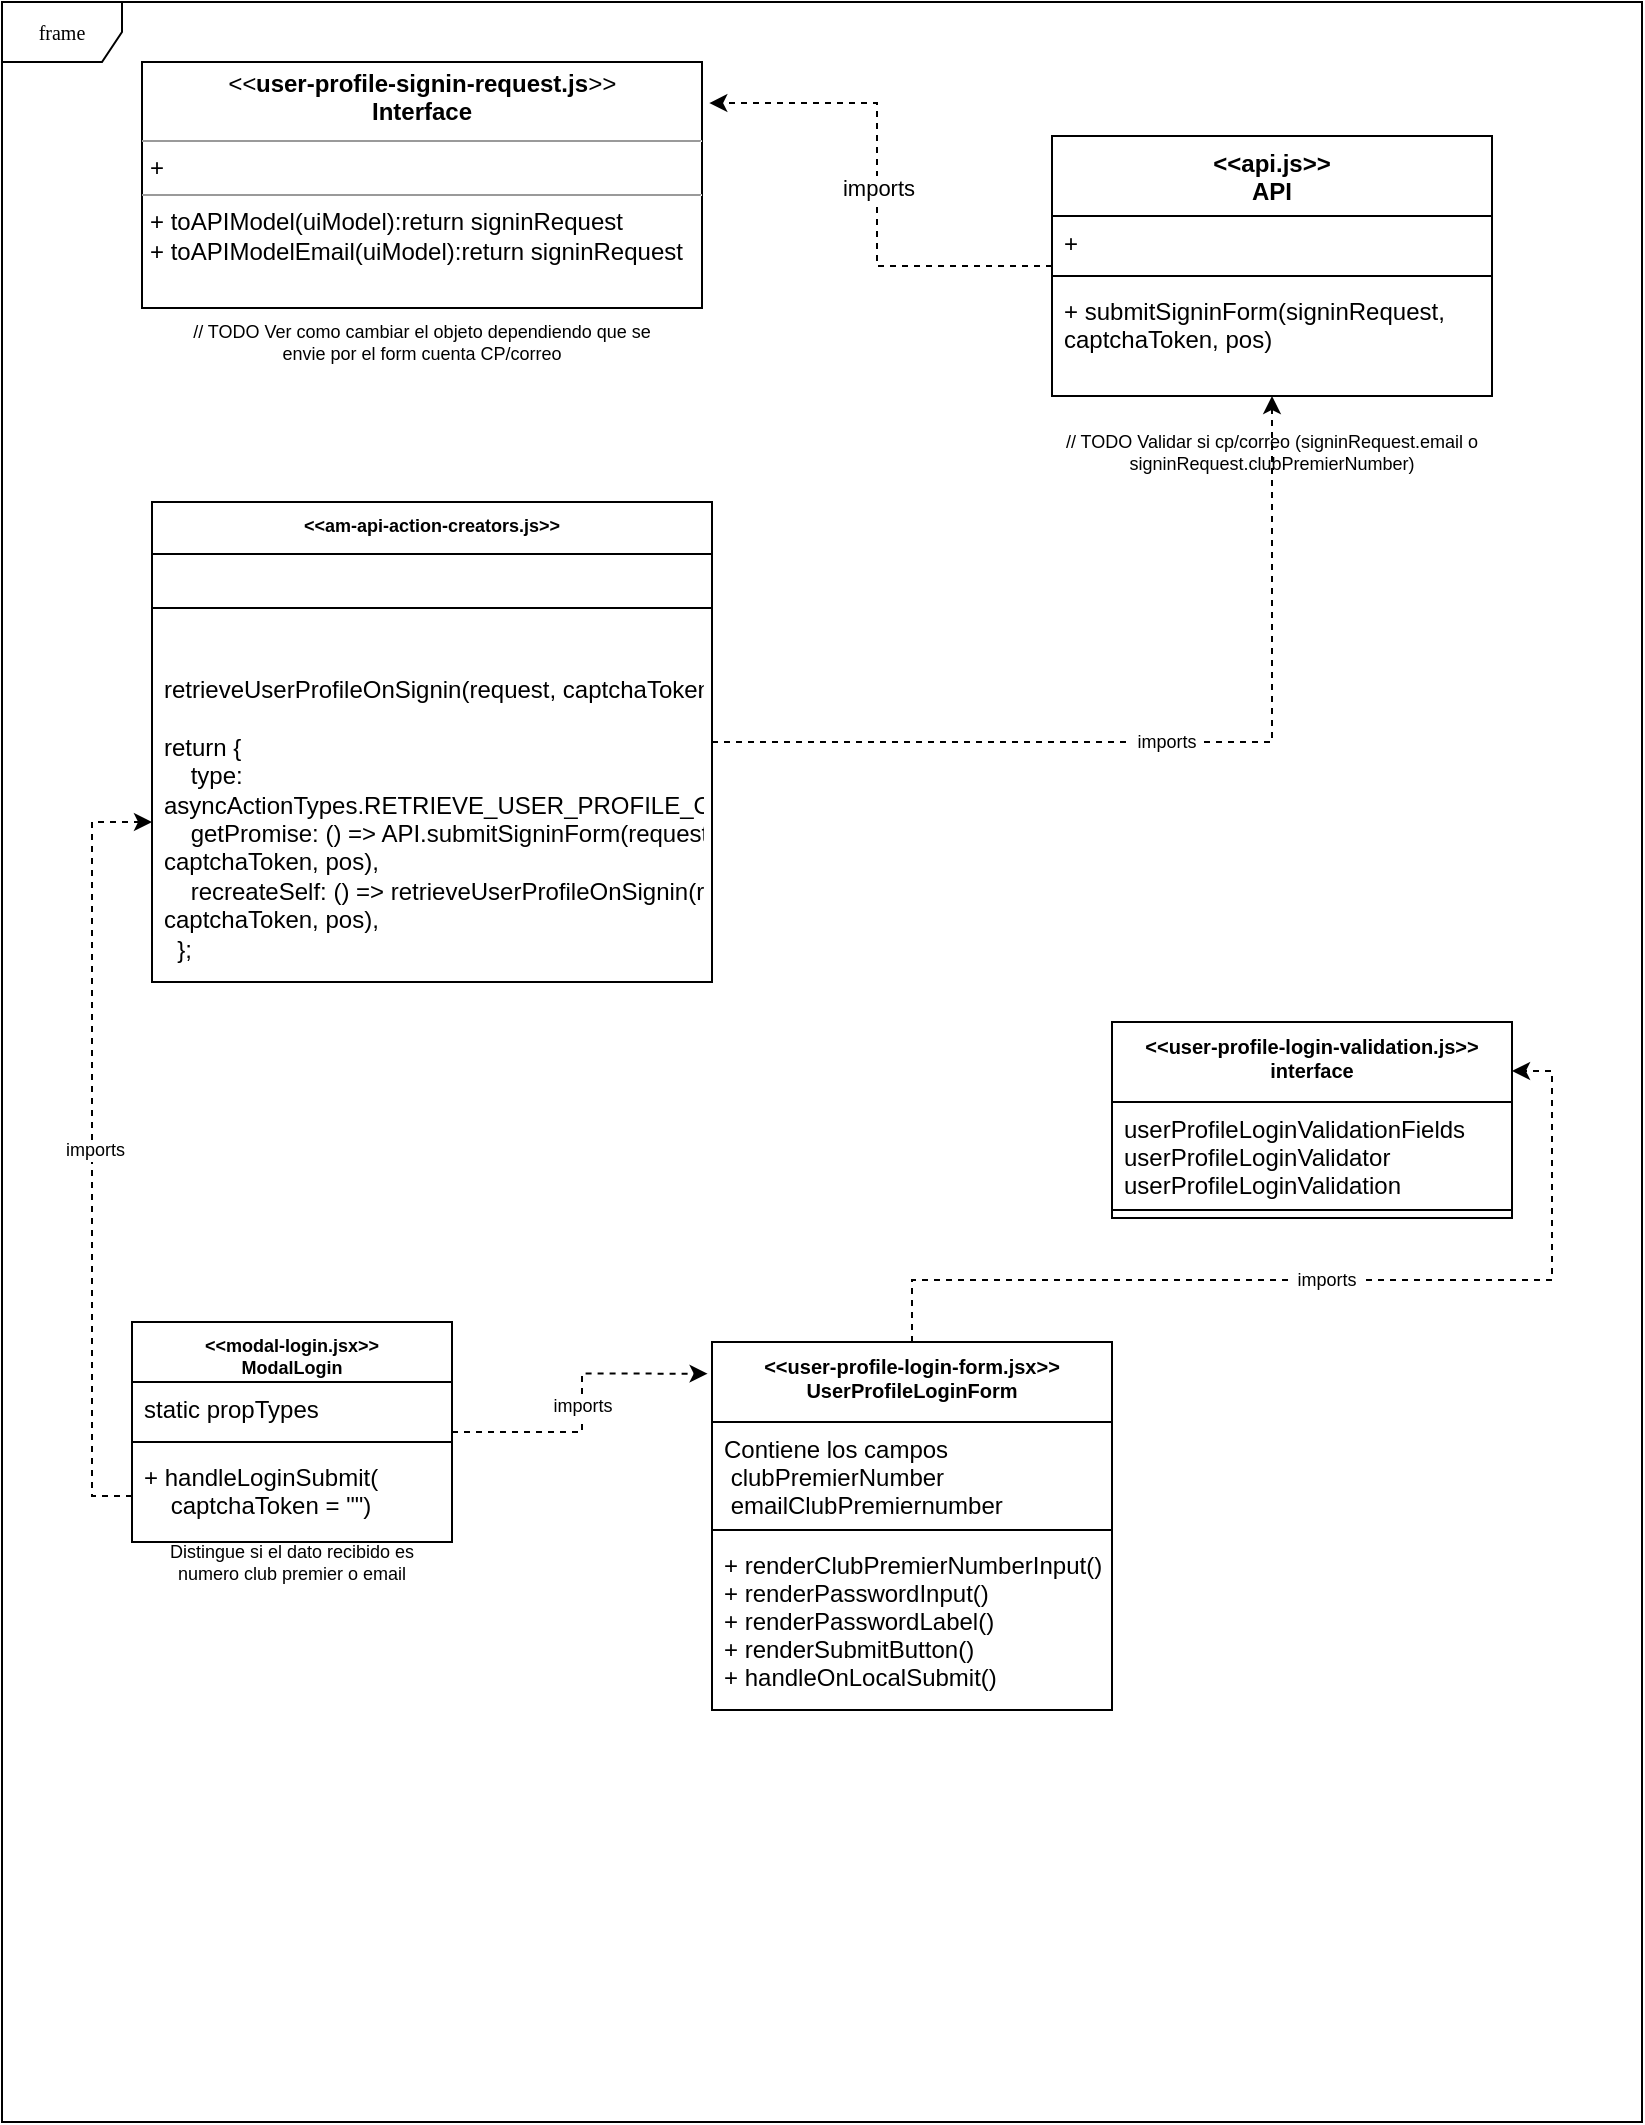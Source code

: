 <mxfile version="14.9.8" type="github">
  <diagram name="Page-1" id="c4acf3e9-155e-7222-9cf6-157b1a14988f">
    <mxGraphModel dx="1138" dy="645" grid="1" gridSize="10" guides="1" tooltips="1" connect="1" arrows="1" fold="1" page="1" pageScale="1" pageWidth="850" pageHeight="1100" background="none" math="0" shadow="0">
      <root>
        <mxCell id="0" />
        <mxCell id="1" parent="0" />
        <mxCell id="17acba5748e5396b-1" value="frame" style="shape=umlFrame;whiteSpace=wrap;html=1;rounded=0;shadow=0;comic=0;labelBackgroundColor=none;strokeWidth=1;fontFamily=Verdana;fontSize=10;align=center;" parent="1" vertex="1">
          <mxGeometry x="15" y="20" width="820" height="1060" as="geometry" />
        </mxCell>
        <mxCell id="5d2195bd80daf111-18" value="&lt;p style=&quot;margin: 0px ; margin-top: 4px ; text-align: center&quot;&gt;&lt;i&gt;&amp;lt;&amp;lt;&lt;/i&gt;&lt;span data-lucid-type=&quot;application/vnd.lucid.text&quot; data-lucid-content=&quot;{&amp;#34;t&amp;#34;:&amp;#34;user-profile-signin-request.js&amp;#34;,&amp;#34;m&amp;#34;:[{&amp;#34;s&amp;#34;:0,&amp;#34;n&amp;#34;:&amp;#34;b&amp;#34;,&amp;#34;v&amp;#34;:true,&amp;#34;e&amp;#34;:30}]}&quot;&gt;&lt;span style=&quot;font-weight: bold&quot;&gt;user-profile-signin-request.js&lt;/span&gt;&lt;/span&gt;&lt;i&gt;&amp;gt;&amp;gt;&lt;/i&gt;&lt;br&gt;&lt;b&gt;Interface&lt;/b&gt;&lt;/p&gt;&lt;hr size=&quot;1&quot;&gt;&lt;p style=&quot;margin: 0px ; margin-left: 4px&quot;&gt;+&amp;nbsp;&lt;/p&gt;&lt;hr size=&quot;1&quot;&gt;&lt;p style=&quot;margin: 0px ; margin-left: 4px&quot;&gt;+ toAPIModel(uiModel):return signinRequest&lt;/p&gt;&lt;p style=&quot;margin: 0px ; margin-left: 4px&quot;&gt;+ toAPIModelEmail(uiModel):return signinRequest&lt;/p&gt;" style="verticalAlign=top;align=left;overflow=fill;fontSize=12;fontFamily=Helvetica;html=1;rounded=0;shadow=0;comic=0;labelBackgroundColor=none;strokeWidth=1" parent="1" vertex="1">
          <mxGeometry x="85" y="50" width="280" height="123" as="geometry" />
        </mxCell>
        <mxCell id="3acq9EiNCCKWYIQhc1D9-9" value="imports" style="edgeStyle=orthogonalEdgeStyle;rounded=0;orthogonalLoop=1;jettySize=auto;html=1;dashed=1;entryX=1.013;entryY=0.167;entryDx=0;entryDy=0;entryPerimeter=0;" edge="1" parent="1" source="3acq9EiNCCKWYIQhc1D9-5" target="5d2195bd80daf111-18">
          <mxGeometry relative="1" as="geometry" />
        </mxCell>
        <mxCell id="3acq9EiNCCKWYIQhc1D9-5" value="&lt;&lt;api.js&gt;&gt;&#xa;API" style="swimlane;fontStyle=1;align=center;verticalAlign=top;childLayout=stackLayout;horizontal=1;startSize=40;horizontalStack=0;resizeParent=1;resizeParentMax=0;resizeLast=0;collapsible=1;marginBottom=0;" vertex="1" parent="1">
          <mxGeometry x="540" y="87" width="220" height="130" as="geometry" />
        </mxCell>
        <mxCell id="3acq9EiNCCKWYIQhc1D9-6" value="+ " style="text;strokeColor=none;fillColor=none;align=left;verticalAlign=top;spacingLeft=4;spacingRight=4;overflow=hidden;rotatable=0;points=[[0,0.5],[1,0.5]];portConstraint=eastwest;" vertex="1" parent="3acq9EiNCCKWYIQhc1D9-5">
          <mxGeometry y="40" width="220" height="26" as="geometry" />
        </mxCell>
        <mxCell id="3acq9EiNCCKWYIQhc1D9-7" value="" style="line;strokeWidth=1;fillColor=none;align=left;verticalAlign=middle;spacingTop=-1;spacingLeft=3;spacingRight=3;rotatable=0;labelPosition=right;points=[];portConstraint=eastwest;" vertex="1" parent="3acq9EiNCCKWYIQhc1D9-5">
          <mxGeometry y="66" width="220" height="8" as="geometry" />
        </mxCell>
        <mxCell id="3acq9EiNCCKWYIQhc1D9-8" value="+ submitSigninForm(signinRequest, &#xa;captchaToken, pos)" style="text;strokeColor=none;fillColor=none;align=left;verticalAlign=top;spacingLeft=4;spacingRight=4;overflow=hidden;rotatable=0;points=[[0,0.5],[1,0.5]];portConstraint=eastwest;" vertex="1" parent="3acq9EiNCCKWYIQhc1D9-5">
          <mxGeometry y="74" width="220" height="56" as="geometry" />
        </mxCell>
        <mxCell id="3acq9EiNCCKWYIQhc1D9-34" value="&amp;nbsp;imports&amp;nbsp;" style="edgeStyle=orthogonalEdgeStyle;rounded=0;orthogonalLoop=1;jettySize=auto;html=1;dashed=1;fontSize=9;entryX=1;entryY=0.25;entryDx=0;entryDy=0;" edge="1" parent="1" source="3acq9EiNCCKWYIQhc1D9-22" target="3acq9EiNCCKWYIQhc1D9-30">
          <mxGeometry relative="1" as="geometry" />
        </mxCell>
        <mxCell id="3acq9EiNCCKWYIQhc1D9-22" value="&lt;&lt;user-profile-login-form.jsx&gt;&gt;&#xa;UserProfileLoginForm" style="swimlane;fontStyle=1;align=center;verticalAlign=top;childLayout=stackLayout;horizontal=1;startSize=40;horizontalStack=0;resizeParent=1;resizeParentMax=0;resizeLast=0;collapsible=1;marginBottom=0;fontSize=10;" vertex="1" parent="1">
          <mxGeometry x="370" y="690" width="200" height="184" as="geometry" />
        </mxCell>
        <mxCell id="3acq9EiNCCKWYIQhc1D9-23" value="Contiene los campos &#xa; clubPremierNumber&#xa; emailClubPremiernumber" style="text;strokeColor=none;fillColor=none;align=left;verticalAlign=top;spacingLeft=4;spacingRight=4;overflow=hidden;rotatable=0;points=[[0,0.5],[1,0.5]];portConstraint=eastwest;" vertex="1" parent="3acq9EiNCCKWYIQhc1D9-22">
          <mxGeometry y="40" width="200" height="50" as="geometry" />
        </mxCell>
        <mxCell id="3acq9EiNCCKWYIQhc1D9-24" value="" style="line;strokeWidth=1;fillColor=none;align=left;verticalAlign=middle;spacingTop=-1;spacingLeft=3;spacingRight=3;rotatable=0;labelPosition=right;points=[];portConstraint=eastwest;" vertex="1" parent="3acq9EiNCCKWYIQhc1D9-22">
          <mxGeometry y="90" width="200" height="8" as="geometry" />
        </mxCell>
        <mxCell id="3acq9EiNCCKWYIQhc1D9-25" value="+ renderClubPremierNumberInput()&#xa;+ renderPasswordInput()&#xa;+ renderPasswordLabel()&#xa;+ renderSubmitButton()&#xa;+ handleOnLocalSubmit()" style="text;strokeColor=none;fillColor=none;align=left;verticalAlign=top;spacingLeft=4;spacingRight=4;overflow=hidden;rotatable=0;points=[[0,0.5],[1,0.5]];portConstraint=eastwest;" vertex="1" parent="3acq9EiNCCKWYIQhc1D9-22">
          <mxGeometry y="98" width="200" height="86" as="geometry" />
        </mxCell>
        <mxCell id="3acq9EiNCCKWYIQhc1D9-30" value="&lt;&lt;user-profile-login-validation.js&gt;&gt;&#xa;interface" style="swimlane;fontStyle=1;align=center;verticalAlign=top;childLayout=stackLayout;horizontal=1;startSize=40;horizontalStack=0;resizeParent=1;resizeParentMax=0;resizeLast=0;collapsible=1;marginBottom=0;fontSize=10;" vertex="1" parent="1">
          <mxGeometry x="570" y="530" width="200" height="98" as="geometry" />
        </mxCell>
        <mxCell id="3acq9EiNCCKWYIQhc1D9-31" value="userProfileLoginValidationFields&#xa;userProfileLoginValidator&#xa;userProfileLoginValidation" style="text;strokeColor=none;fillColor=none;align=left;verticalAlign=top;spacingLeft=4;spacingRight=4;overflow=hidden;rotatable=0;points=[[0,0.5],[1,0.5]];portConstraint=eastwest;" vertex="1" parent="3acq9EiNCCKWYIQhc1D9-30">
          <mxGeometry y="40" width="200" height="50" as="geometry" />
        </mxCell>
        <mxCell id="3acq9EiNCCKWYIQhc1D9-32" value="" style="line;strokeWidth=1;fillColor=none;align=left;verticalAlign=middle;spacingTop=-1;spacingLeft=3;spacingRight=3;rotatable=0;labelPosition=right;points=[];portConstraint=eastwest;" vertex="1" parent="3acq9EiNCCKWYIQhc1D9-30">
          <mxGeometry y="90" width="200" height="8" as="geometry" />
        </mxCell>
        <mxCell id="3acq9EiNCCKWYIQhc1D9-45" value="&amp;nbsp;imports&amp;nbsp;" style="edgeStyle=orthogonalEdgeStyle;rounded=0;orthogonalLoop=1;jettySize=auto;html=1;entryX=-0.011;entryY=0.086;entryDx=0;entryDy=0;entryPerimeter=0;dashed=1;fontSize=9;" edge="1" parent="1" source="3acq9EiNCCKWYIQhc1D9-39" target="3acq9EiNCCKWYIQhc1D9-22">
          <mxGeometry relative="1" as="geometry" />
        </mxCell>
        <mxCell id="3acq9EiNCCKWYIQhc1D9-51" value="&amp;nbsp; imports&amp;nbsp;" style="edgeStyle=orthogonalEdgeStyle;rounded=0;orthogonalLoop=1;jettySize=auto;html=1;dashed=1;fontSize=9;exitX=0;exitY=0.5;exitDx=0;exitDy=0;" edge="1" parent="1" source="3acq9EiNCCKWYIQhc1D9-42" target="3acq9EiNCCKWYIQhc1D9-49">
          <mxGeometry relative="1" as="geometry" />
        </mxCell>
        <mxCell id="3acq9EiNCCKWYIQhc1D9-39" value="&lt;&lt;modal-login.jsx&gt;&gt;&#xa;ModalLogin" style="swimlane;fontStyle=1;align=center;verticalAlign=top;childLayout=stackLayout;horizontal=1;startSize=30;horizontalStack=0;resizeParent=1;resizeParentMax=0;resizeLast=0;collapsible=1;marginBottom=0;fontSize=9;" vertex="1" parent="1">
          <mxGeometry x="80" y="680" width="160" height="110" as="geometry" />
        </mxCell>
        <mxCell id="3acq9EiNCCKWYIQhc1D9-40" value="static propTypes" style="text;strokeColor=none;fillColor=none;align=left;verticalAlign=top;spacingLeft=4;spacingRight=4;overflow=hidden;rotatable=0;points=[[0,0.5],[1,0.5]];portConstraint=eastwest;" vertex="1" parent="3acq9EiNCCKWYIQhc1D9-39">
          <mxGeometry y="30" width="160" height="26" as="geometry" />
        </mxCell>
        <mxCell id="3acq9EiNCCKWYIQhc1D9-41" value="" style="line;strokeWidth=1;fillColor=none;align=left;verticalAlign=middle;spacingTop=-1;spacingLeft=3;spacingRight=3;rotatable=0;labelPosition=right;points=[];portConstraint=eastwest;" vertex="1" parent="3acq9EiNCCKWYIQhc1D9-39">
          <mxGeometry y="56" width="160" height="8" as="geometry" />
        </mxCell>
        <mxCell id="3acq9EiNCCKWYIQhc1D9-42" value="+ handleLoginSubmit(&#xa;    captchaToken = &quot;&quot;)" style="text;strokeColor=none;fillColor=none;align=left;verticalAlign=top;spacingLeft=4;spacingRight=4;overflow=hidden;rotatable=0;points=[[0,0.5],[1,0.5]];portConstraint=eastwest;" vertex="1" parent="3acq9EiNCCKWYIQhc1D9-39">
          <mxGeometry y="64" width="160" height="46" as="geometry" />
        </mxCell>
        <mxCell id="3acq9EiNCCKWYIQhc1D9-43" value="Distingue si el dato recibido es numero club premier o email" style="text;html=1;strokeColor=none;fillColor=none;align=center;verticalAlign=middle;whiteSpace=wrap;rounded=0;fontSize=9;" vertex="1" parent="1">
          <mxGeometry x="85" y="790" width="150" height="20" as="geometry" />
        </mxCell>
        <mxCell id="3acq9EiNCCKWYIQhc1D9-50" value="&amp;nbsp;imports&amp;nbsp;" style="edgeStyle=orthogonalEdgeStyle;rounded=0;orthogonalLoop=1;jettySize=auto;html=1;dashed=1;fontSize=9;" edge="1" parent="1" source="3acq9EiNCCKWYIQhc1D9-46" target="3acq9EiNCCKWYIQhc1D9-5">
          <mxGeometry relative="1" as="geometry" />
        </mxCell>
        <mxCell id="3acq9EiNCCKWYIQhc1D9-46" value="&lt;&lt;am-api-action-creators.js&gt;&gt;" style="swimlane;fontStyle=1;align=center;verticalAlign=top;childLayout=stackLayout;horizontal=1;startSize=26;horizontalStack=0;resizeParent=1;resizeParentMax=0;resizeLast=0;collapsible=1;marginBottom=0;fontSize=9;" vertex="1" parent="1">
          <mxGeometry x="90" y="270" width="280" height="240" as="geometry" />
        </mxCell>
        <mxCell id="3acq9EiNCCKWYIQhc1D9-48" value="" style="line;strokeWidth=1;fillColor=none;align=left;verticalAlign=middle;spacingTop=-1;spacingLeft=3;spacingRight=3;rotatable=0;labelPosition=right;points=[];portConstraint=eastwest;" vertex="1" parent="3acq9EiNCCKWYIQhc1D9-46">
          <mxGeometry y="26" width="280" height="54" as="geometry" />
        </mxCell>
        <mxCell id="3acq9EiNCCKWYIQhc1D9-49" value="retrieveUserProfileOnSignin(request, captchaToken = &#39;&#39;, pos)&#xa;&#xa;return {&#xa;    type: asyncActionTypes.RETRIEVE_USER_PROFILE_ON_SIGNIN,&#xa;    getPromise: () =&gt; API.submitSigninForm(request, captchaToken, pos),&#xa;    recreateSelf: () =&gt; retrieveUserProfileOnSignin(request, captchaToken, pos),&#xa;  };" style="text;strokeColor=none;fillColor=none;align=left;verticalAlign=top;spacingLeft=4;spacingRight=4;overflow=hidden;rotatable=0;points=[[0,0.5],[1,0.5]];portConstraint=eastwest;whiteSpace=wrap;" vertex="1" parent="3acq9EiNCCKWYIQhc1D9-46">
          <mxGeometry y="80" width="280" height="160" as="geometry" />
        </mxCell>
        <mxCell id="3acq9EiNCCKWYIQhc1D9-52" value="// TODO Ver como cambiar el objeto dependiendo que se envie por el form cuenta CP/correo" style="text;html=1;strokeColor=none;fillColor=none;align=center;verticalAlign=middle;whiteSpace=wrap;rounded=0;fontSize=9;" vertex="1" parent="1">
          <mxGeometry x="105" y="180" width="240" height="20" as="geometry" />
        </mxCell>
        <mxCell id="3acq9EiNCCKWYIQhc1D9-53" value="// TODO Validar si cp/correo (signinRequest.email o signinRequest.clubPremierNumber)" style="text;html=1;strokeColor=none;fillColor=none;align=center;verticalAlign=middle;whiteSpace=wrap;rounded=0;fontSize=9;" vertex="1" parent="1">
          <mxGeometry x="540" y="230" width="220" height="30" as="geometry" />
        </mxCell>
      </root>
    </mxGraphModel>
  </diagram>
</mxfile>
